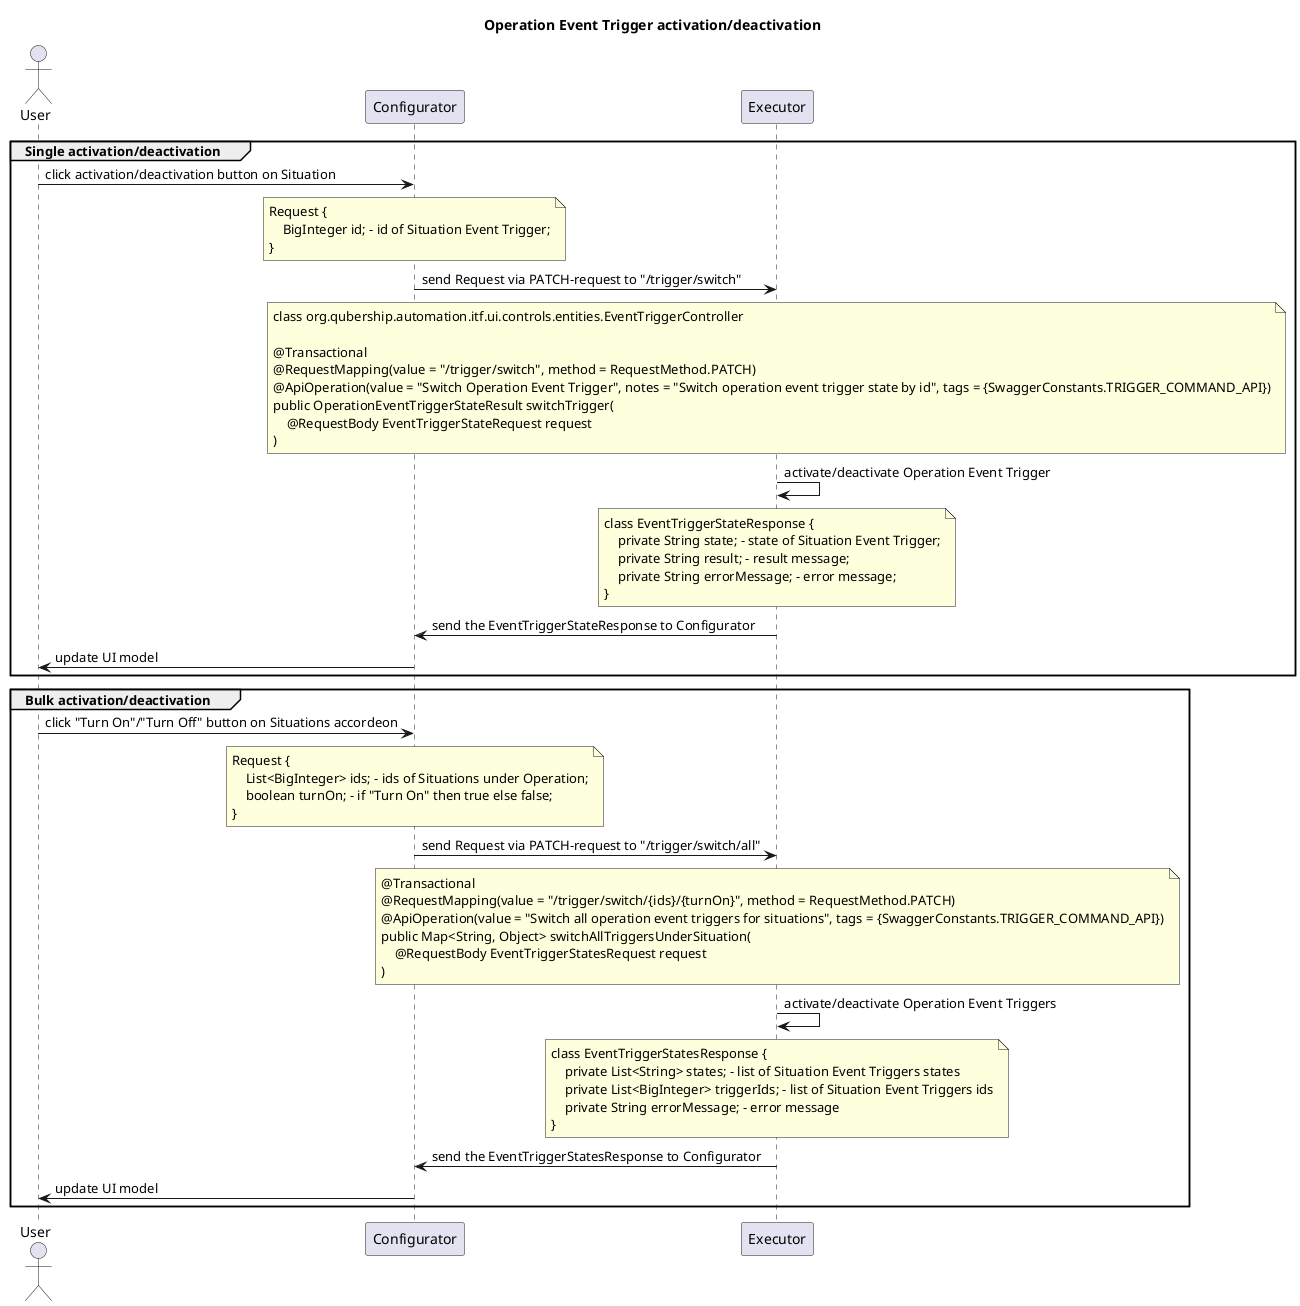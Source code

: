 @startuml
title Operation Event Trigger activation/deactivation

actor User
participant Configurator
participant Executor

group Single activation/deactivation
    User -> Configurator: click activation/deactivation button on Situation
    note over Configurator
        Request {
            BigInteger id; - id of Situation Event Trigger;
        }
    end note
    Configurator -> Executor: send Request via PATCH-request to "/trigger/switch"
    note over Executor
        class org.qubership.automation.itf.ui.controls.entities.EventTriggerController

        @Transactional
        @RequestMapping(value = "/trigger/switch", method = RequestMethod.PATCH)
        @ApiOperation(value = "Switch Operation Event Trigger", notes = "Switch operation event trigger state by id", tags = {SwaggerConstants.TRIGGER_COMMAND_API})
        public OperationEventTriggerStateResult switchTrigger(
            @RequestBody EventTriggerStateRequest request
        )
    end note
    Executor -> Executor: activate/deactivate Operation Event Trigger

    note over Executor
        class EventTriggerStateResponse {
            private String state; - state of Situation Event Trigger;
            private String result; - result message;
            private String errorMessage; - error message;
        }
    end note
    Executor -> Configurator: send the EventTriggerStateResponse to Configurator

    Configurator -> User: update UI model
end

group Bulk activation/deactivation
    User -> Configurator: click "Turn On"/"Turn Off" button on Situations accordeon
    note over Configurator
        Request {
            List<BigInteger> ids; - ids of Situations under Operation;
            boolean turnOn; - if "Turn On" then true else false;
        }
    end note
    Configurator -> Executor: send Request via PATCH-request to "/trigger/switch/all"

    note over Executor
        @Transactional
        @RequestMapping(value = "/trigger/switch/{ids}/{turnOn}", method = RequestMethod.PATCH)
        @ApiOperation(value = "Switch all operation event triggers for situations", tags = {SwaggerConstants.TRIGGER_COMMAND_API})
        public Map<String, Object> switchAllTriggersUnderSituation(
            @RequestBody EventTriggerStatesRequest request
        )
    end note
    Executor -> Executor: activate/deactivate Operation Event Triggers

    note over Executor
        class EventTriggerStatesResponse {
            private List<String> states; - list of Situation Event Triggers states
            private List<BigInteger> triggerIds; - list of Situation Event Triggers ids
            private String errorMessage; - error message
        }
    end note
    Executor -> Configurator: send the EventTriggerStatesResponse to Configurator

    Configurator -> User: update UI model
end
@enduml
